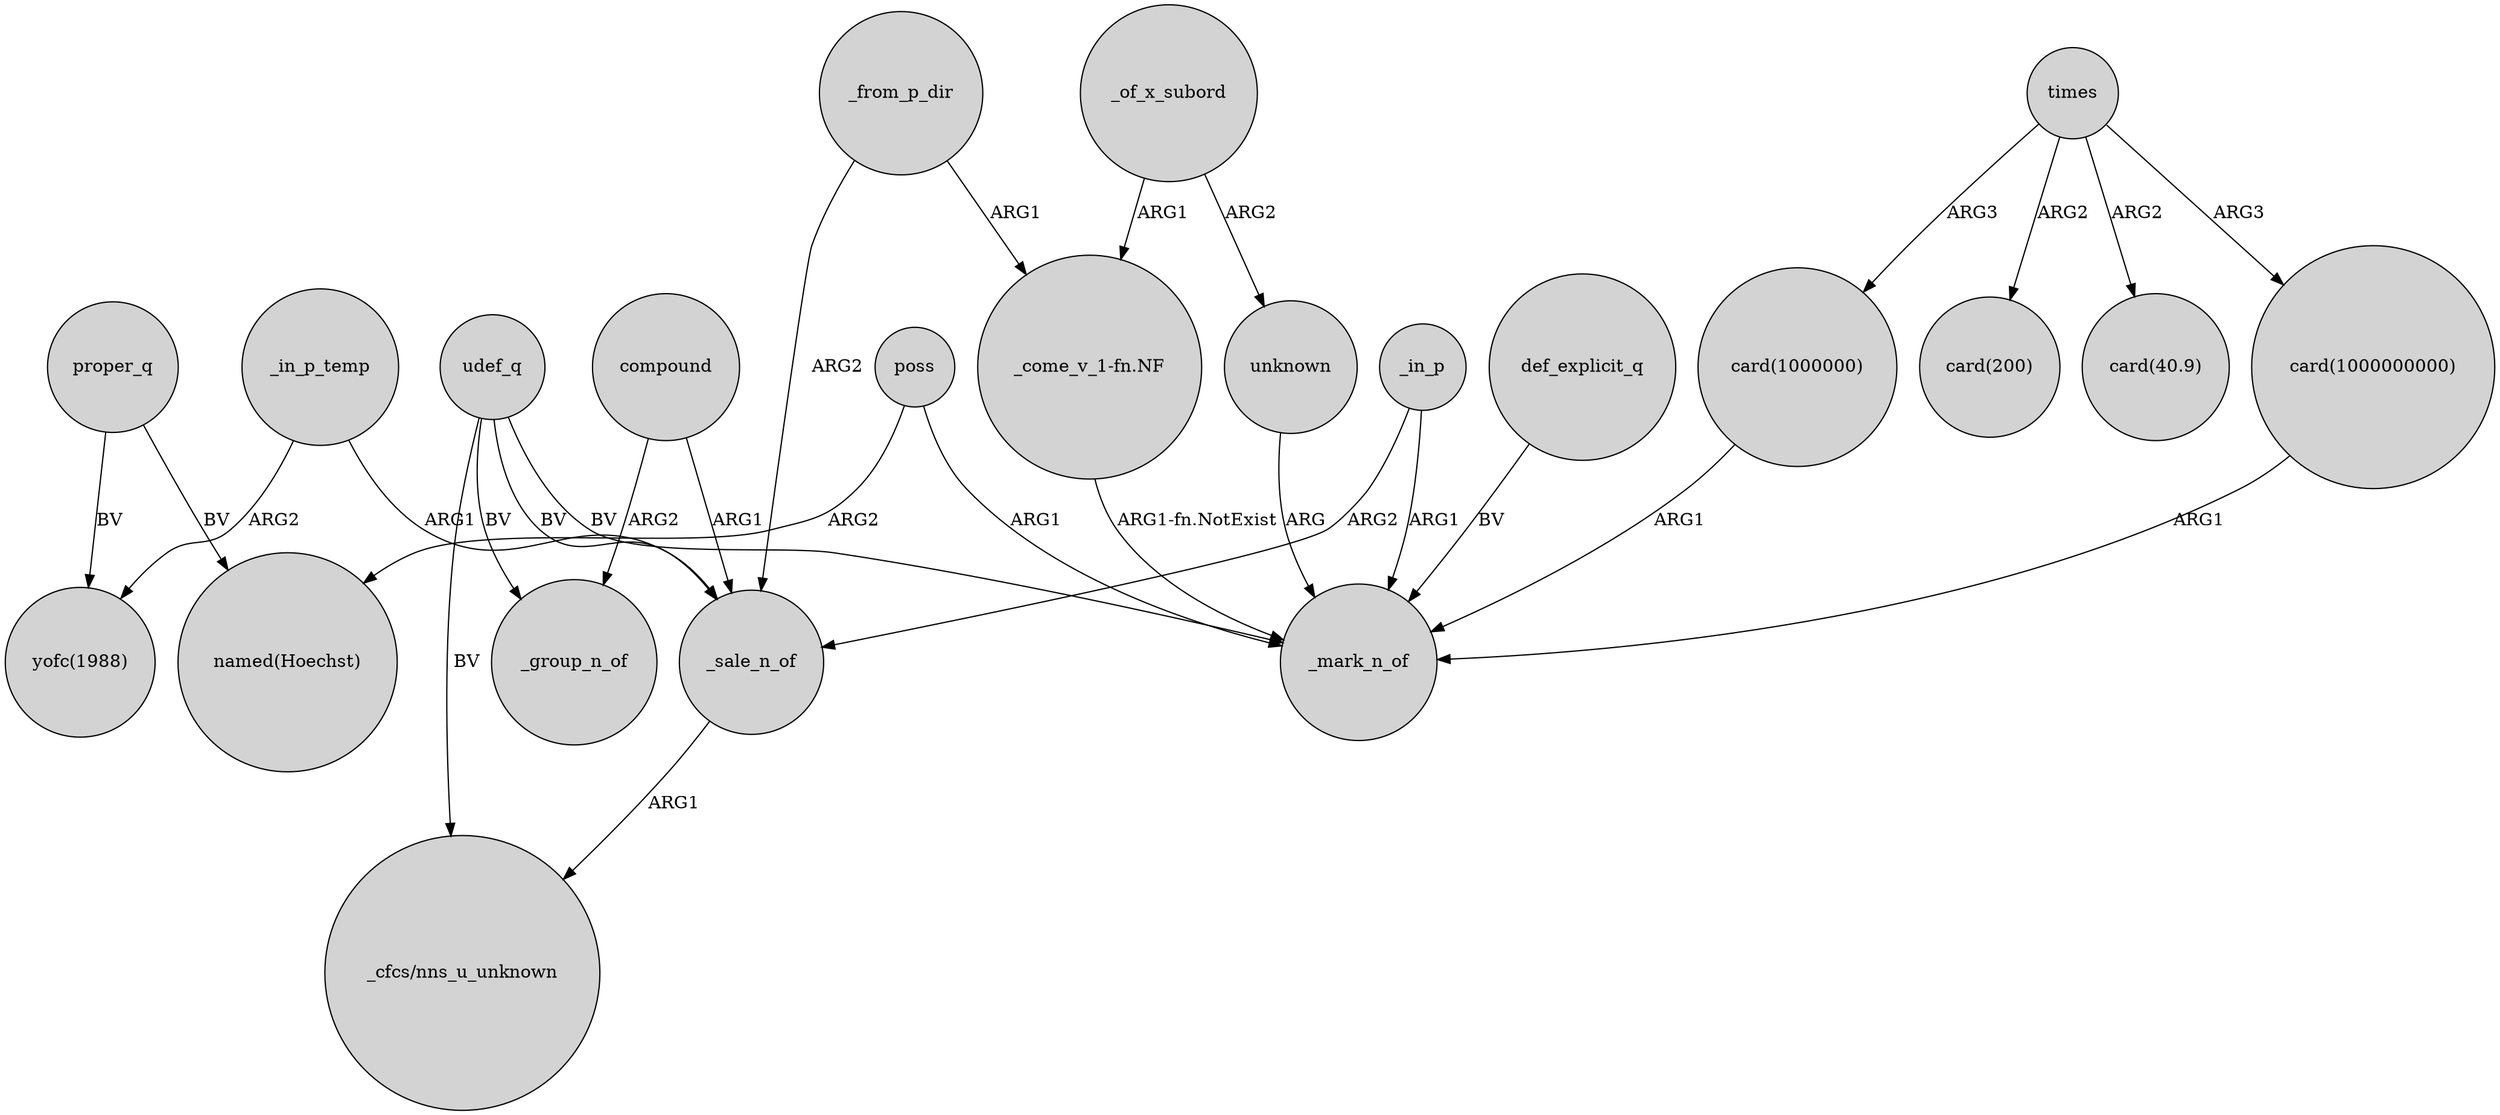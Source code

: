 digraph {
	node [shape=circle style=filled]
	"_come_v_1-fn.NF" -> _mark_n_of [label="ARG1-fn.NotExist"]
	udef_q -> _mark_n_of [label=BV]
	"card(1000000000)" -> _mark_n_of [label=ARG1]
	def_explicit_q -> _mark_n_of [label=BV]
	poss -> "named(Hoechst)" [label=ARG2]
	proper_q -> "named(Hoechst)" [label=BV]
	_in_p_temp -> _sale_n_of [label=ARG1]
	_sale_n_of -> "_cfcs/nns_u_unknown" [label=ARG1]
	_in_p -> _mark_n_of [label=ARG1]
	_in_p -> _sale_n_of [label=ARG2]
	times -> "card(1000000000)" [label=ARG3]
	"card(1000000)" -> _mark_n_of [label=ARG1]
	times -> "card(200)" [label=ARG2]
	poss -> _mark_n_of [label=ARG1]
	proper_q -> "yofc(1988)" [label=BV]
	times -> "card(1000000)" [label=ARG3]
	times -> "card(40.9)" [label=ARG2]
	unknown -> _mark_n_of [label=ARG]
	udef_q -> _sale_n_of [label=BV]
	_from_p_dir -> _sale_n_of [label=ARG2]
	udef_q -> "_cfcs/nns_u_unknown" [label=BV]
	_from_p_dir -> "_come_v_1-fn.NF" [label=ARG1]
	_of_x_subord -> "_come_v_1-fn.NF" [label=ARG1]
	_of_x_subord -> unknown [label=ARG2]
	udef_q -> _group_n_of [label=BV]
	compound -> _sale_n_of [label=ARG1]
	_in_p_temp -> "yofc(1988)" [label=ARG2]
	compound -> _group_n_of [label=ARG2]
}
